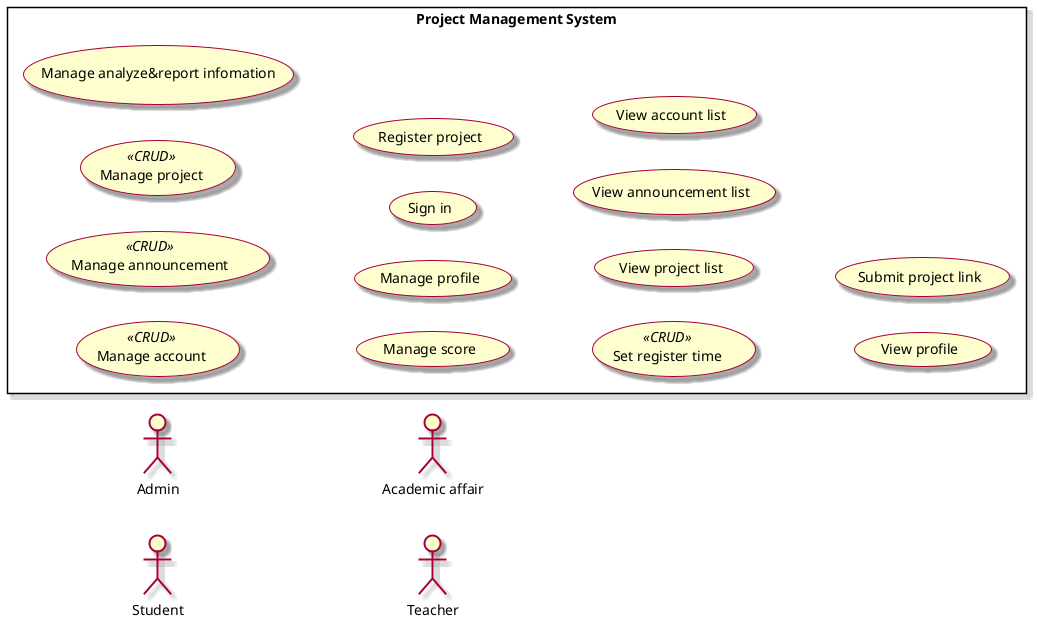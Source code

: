 @startuml UC Main
skin rose 
left to right direction

actor Admin as a
actor Student as s
actor "Academic affair" as aff
actor Teacher as t

rectangle "Project Management System" {
  usecase "Manage account" as ManageAccount <<CRUD>>
  usecase "Manage announcement" as ManageAnnouncement <<CRUD>>
  usecase "Manage project" as ManageProject <<CRUD>>
  usecase "Manage analyze&report infomation" as ManageAnalyze
  usecase "Manage score" as ManageScore
  usecase "Manage profile" as ManageProfile
  usecase "Sign in" as Signin


  usecase "Register project" as RegisterProject

  usecase "Set register time" as ManageRegisterTime <<CRUD>>

  usecase "View project list" as ViewProjectList
  usecase "View announcement list" as ViewAnnouncementList
  usecase "View account list" as ViewAccountList
  usecase "View profile" as ViewProfile
  usecase "Submit project link" as SubmitProjectLink
}




@enduml
